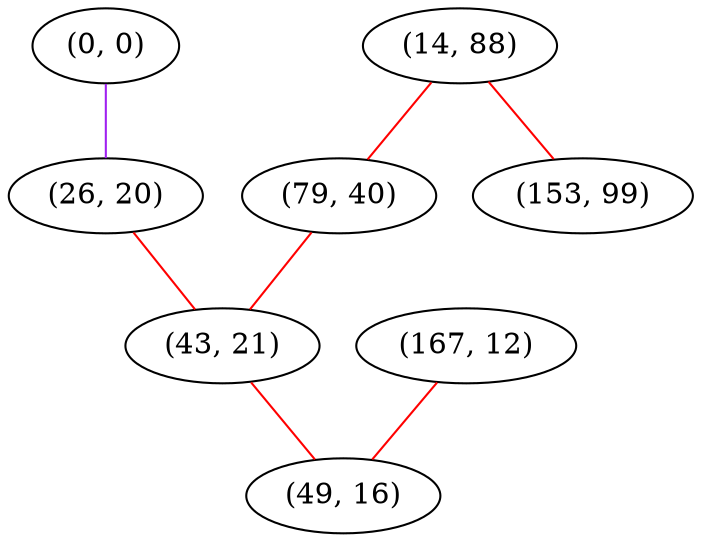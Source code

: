 graph "" {
"(0, 0)";
"(26, 20)";
"(167, 12)";
"(14, 88)";
"(79, 40)";
"(43, 21)";
"(49, 16)";
"(153, 99)";
"(0, 0)" -- "(26, 20)"  [color=purple, key=0, weight=4];
"(26, 20)" -- "(43, 21)"  [color=red, key=0, weight=1];
"(167, 12)" -- "(49, 16)"  [color=red, key=0, weight=1];
"(14, 88)" -- "(153, 99)"  [color=red, key=0, weight=1];
"(14, 88)" -- "(79, 40)"  [color=red, key=0, weight=1];
"(79, 40)" -- "(43, 21)"  [color=red, key=0, weight=1];
"(43, 21)" -- "(49, 16)"  [color=red, key=0, weight=1];
}
